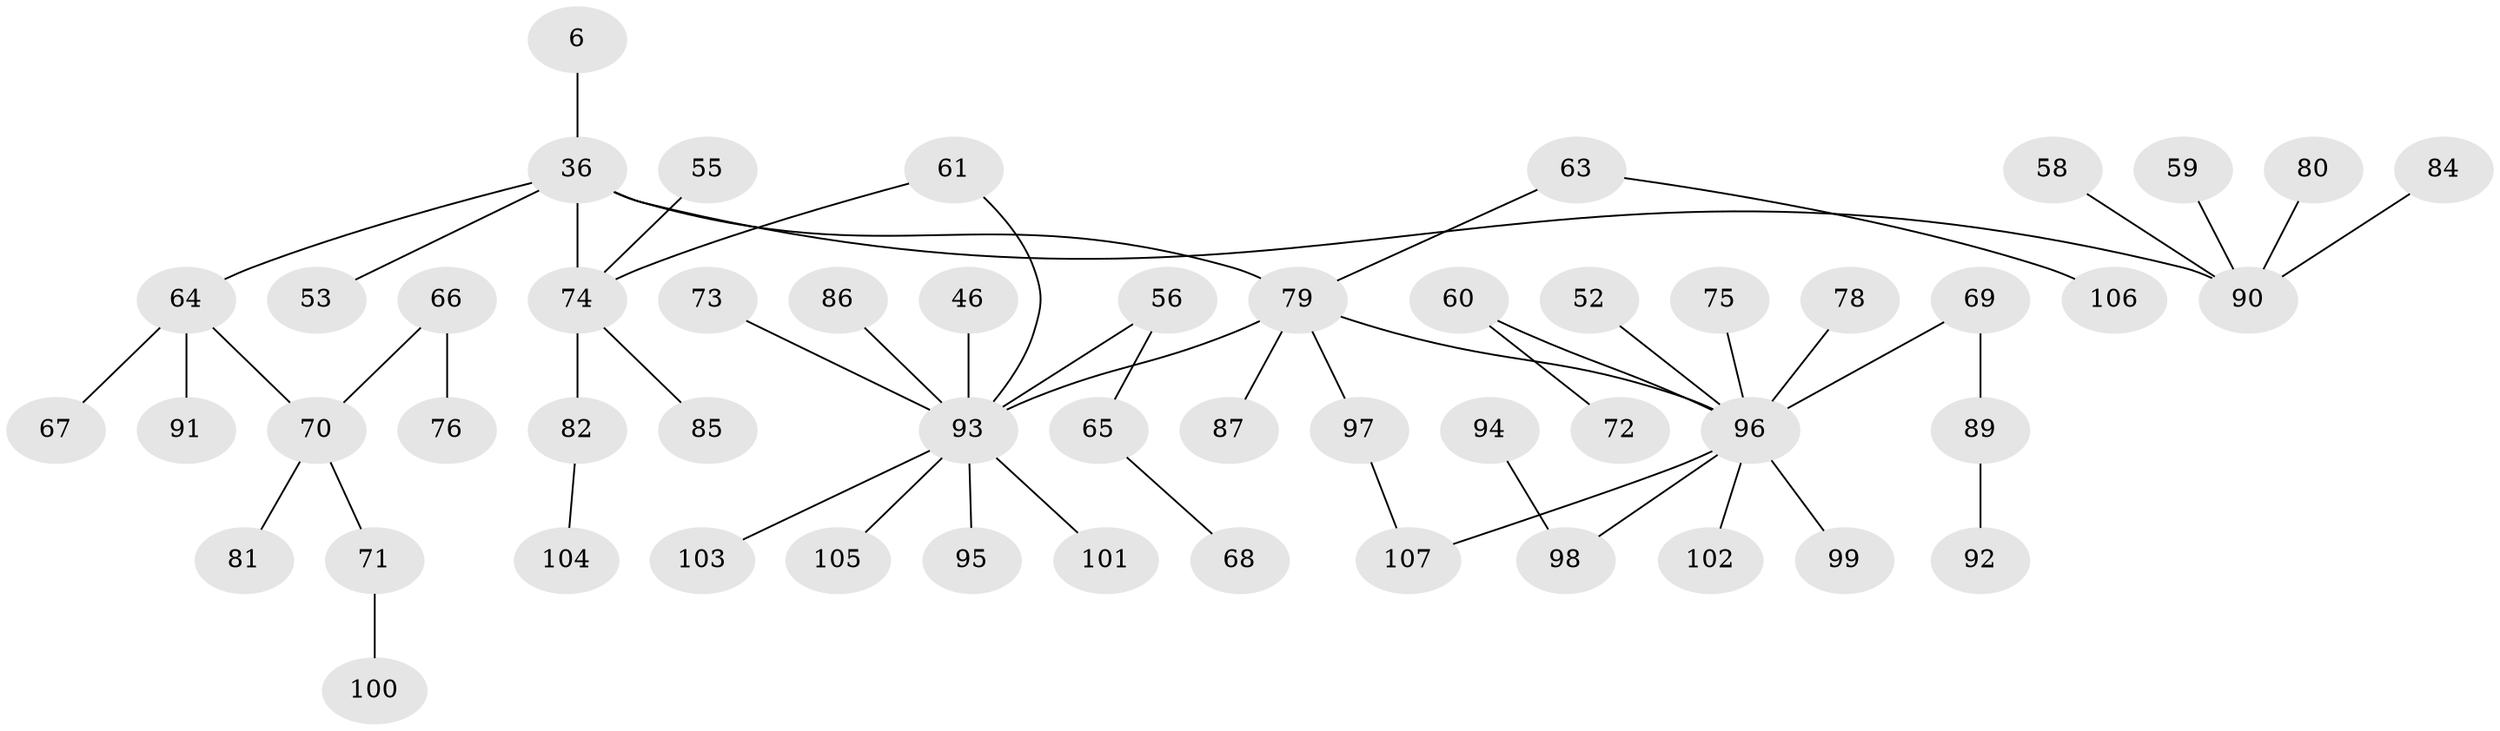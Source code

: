 // original degree distribution, {6: 0.009345794392523364, 5: 0.037383177570093455, 4: 0.11214953271028037, 3: 0.12149532710280374, 1: 0.45794392523364486, 2: 0.2616822429906542}
// Generated by graph-tools (version 1.1) at 2025/42/03/09/25 04:42:22]
// undirected, 53 vertices, 54 edges
graph export_dot {
graph [start="1"]
  node [color=gray90,style=filled];
  6;
  36 [super="+8"];
  46;
  52;
  53;
  55;
  56 [super="+28+42"];
  58;
  59;
  60;
  61;
  63;
  64 [super="+16+23+30+33+49+57"];
  65;
  66;
  67;
  68;
  69 [super="+45"];
  70 [super="+34+54"];
  71;
  72;
  73;
  74 [super="+39+47+50"];
  75;
  76;
  78;
  79 [super="+27"];
  80;
  81;
  82;
  84;
  85;
  86;
  87;
  89 [super="+62"];
  90 [super="+41+40"];
  91;
  92;
  93 [super="+88+44"];
  94;
  95;
  96 [super="+38+43"];
  97;
  98 [super="+83"];
  99;
  100;
  101;
  102;
  103;
  104;
  105;
  106;
  107;
  6 -- 36;
  36 -- 53;
  36 -- 79 [weight=2];
  36 -- 64;
  36 -- 90;
  36 -- 74;
  46 -- 93;
  52 -- 96;
  55 -- 74;
  56 -- 65;
  56 -- 93;
  58 -- 90;
  59 -- 90;
  60 -- 72;
  60 -- 96;
  61 -- 93;
  61 -- 74;
  63 -- 106;
  63 -- 79;
  64 -- 91;
  64 -- 70;
  64 -- 67;
  65 -- 68;
  66 -- 76;
  66 -- 70;
  69 -- 96;
  69 -- 89;
  70 -- 71;
  70 -- 81;
  71 -- 100;
  73 -- 93;
  74 -- 82;
  74 -- 85;
  75 -- 96;
  78 -- 96;
  79 -- 87;
  79 -- 97;
  79 -- 96;
  79 -- 93;
  80 -- 90;
  82 -- 104;
  84 -- 90;
  86 -- 93;
  89 -- 92;
  93 -- 101;
  93 -- 103;
  93 -- 105;
  93 -- 95;
  94 -- 98;
  96 -- 99;
  96 -- 102;
  96 -- 107;
  96 -- 98;
  97 -- 107;
}
